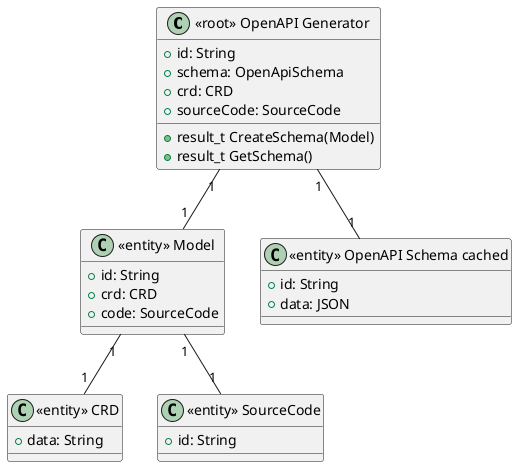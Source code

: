 @startuml

class "<<root>> OpenAPI Generator" as generator {
  +id: String
  +schema: OpenApiSchema
  +crd: CRD
  +sourceCode: SourceCode
  +result_t CreateSchema(Model)
  +result_t GetSchema()
}

class "<<entity>> OpenAPI Schema cached" as apischema {
  +id: String
  +data: JSON
}

class "<<entity>> Model" as model {
  +id: String
  +crd: CRD
  +code: SourceCode
}

class "<<entity>> CRD" as crd {
  +data: String
}

class "<<entity>> SourceCode" as sourceCode {
  +id: String
}

apischema "1" -up- "1" generator
model "1" -up- "1" generator
crd "1" -up- "1" model
sourceCode "1" -up- "1" model

@enduml
